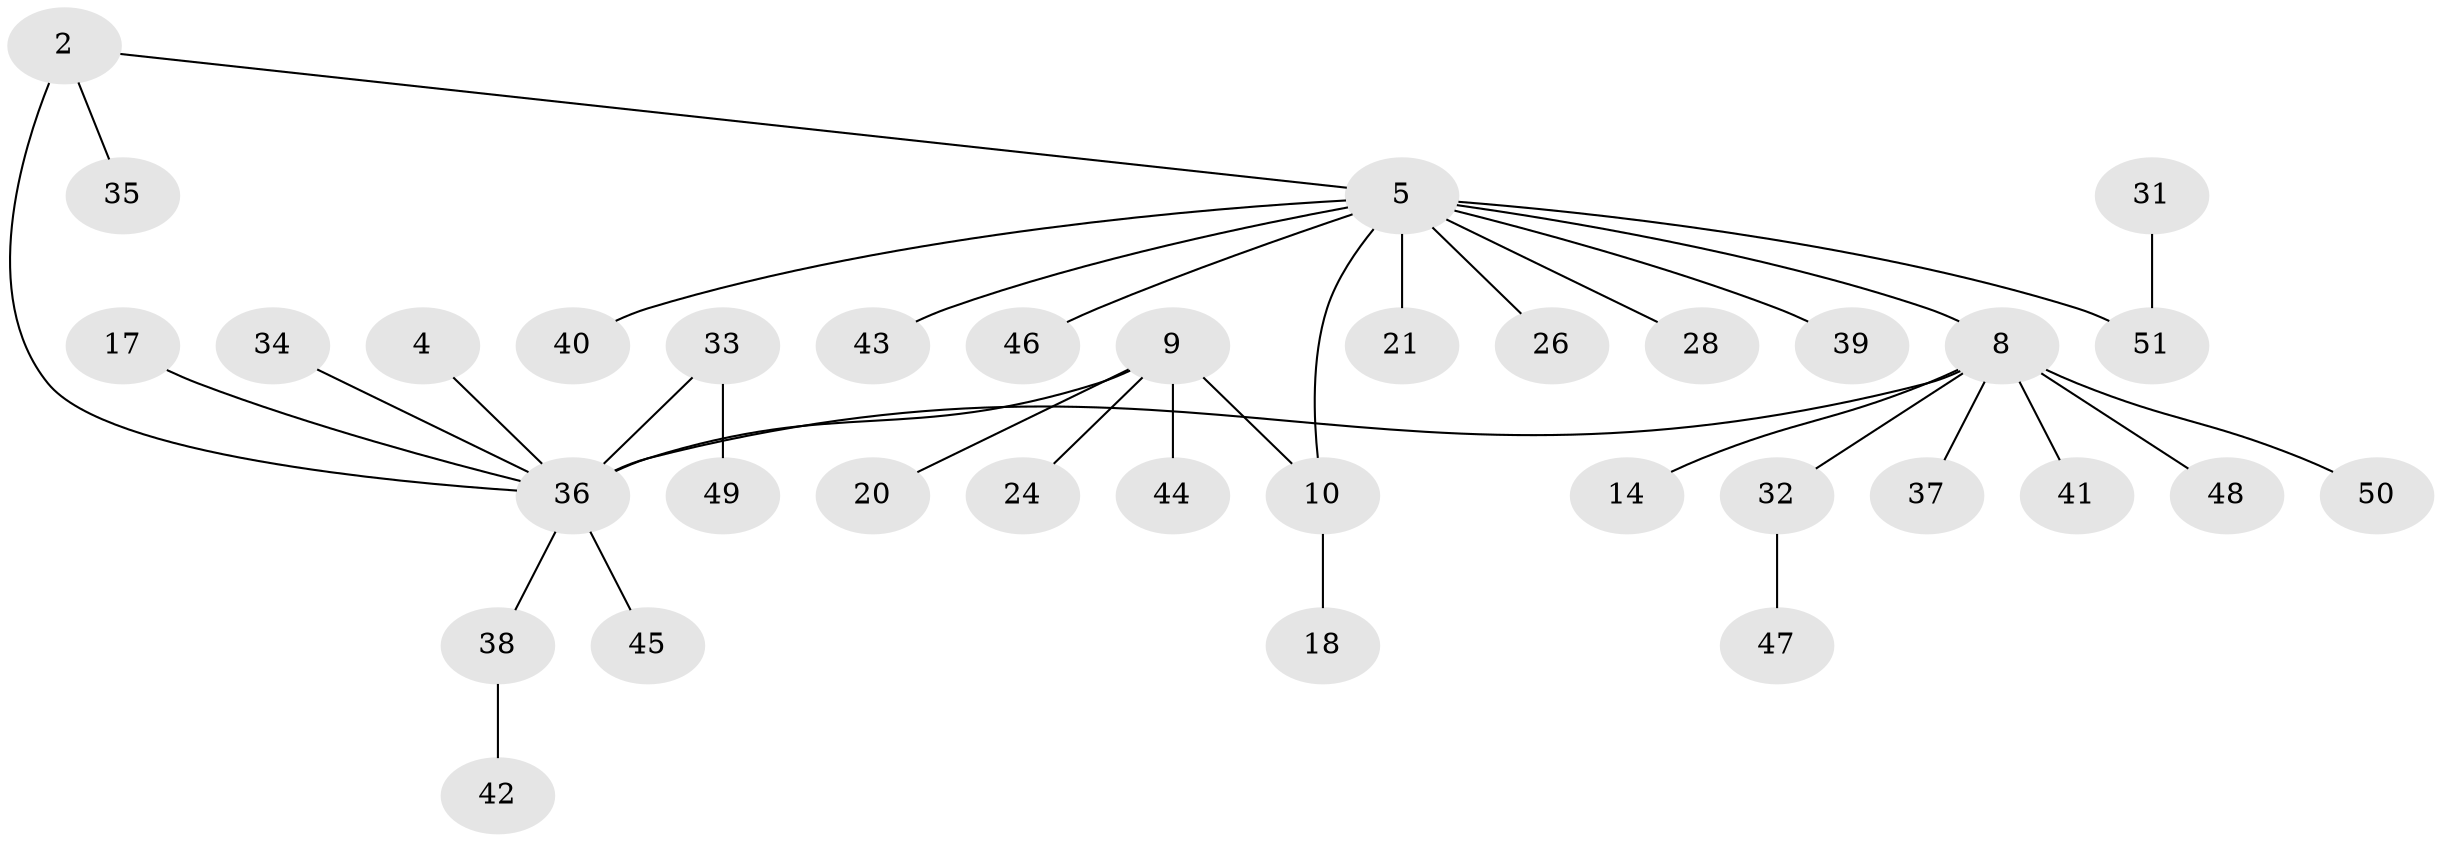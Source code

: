 // original degree distribution, {7: 0.058823529411764705, 4: 0.0784313725490196, 1: 0.5294117647058824, 8: 0.0196078431372549, 6: 0.058823529411764705, 2: 0.21568627450980393, 3: 0.0392156862745098}
// Generated by graph-tools (version 1.1) at 2025/57/03/04/25 21:57:16]
// undirected, 35 vertices, 36 edges
graph export_dot {
graph [start="1"]
  node [color=gray90,style=filled];
  2;
  4;
  5 [super="+1"];
  8 [super="+6"];
  9;
  10;
  14;
  17;
  18;
  20;
  21;
  24;
  26;
  28;
  31;
  32;
  33 [super="+12"];
  34;
  35;
  36 [super="+23+7"];
  37;
  38;
  39;
  40;
  41 [super="+30"];
  42;
  43 [super="+29"];
  44;
  45 [super="+27"];
  46;
  47;
  48 [super="+19"];
  49;
  50;
  51 [super="+25"];
  2 -- 35;
  2 -- 5;
  2 -- 36 [weight=2];
  4 -- 36;
  5 -- 10 [weight=2];
  5 -- 21;
  5 -- 28;
  5 -- 39 [weight=2];
  5 -- 46;
  5 -- 26;
  5 -- 40;
  5 -- 8;
  5 -- 51;
  5 -- 43;
  8 -- 32;
  8 -- 37;
  8 -- 50;
  8 -- 14;
  8 -- 48;
  8 -- 36 [weight=3];
  8 -- 41;
  9 -- 10;
  9 -- 20;
  9 -- 24;
  9 -- 44;
  9 -- 36 [weight=3];
  10 -- 18;
  17 -- 36;
  31 -- 51;
  32 -- 47;
  33 -- 49;
  33 -- 36;
  34 -- 36;
  36 -- 38;
  36 -- 45;
  38 -- 42;
}
